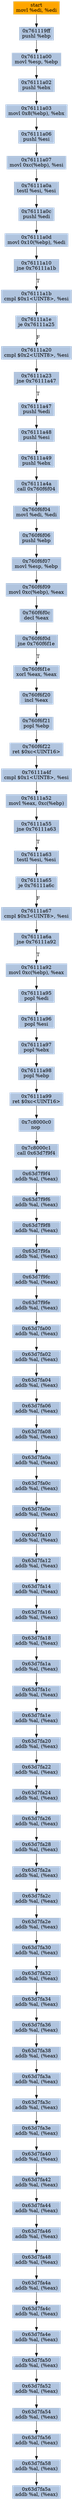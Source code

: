 digraph G {
node[shape=rectangle,style=filled,fillcolor=lightsteelblue,color=lightsteelblue]
bgcolor="transparent"
a0x761119fdmovl_edi_edi[label="start\nmovl %edi, %edi",color="lightgrey",fillcolor="orange"];
a0x761119ffpushl_ebp[label="0x761119ff\npushl %ebp"];
a0x76111a00movl_esp_ebp[label="0x76111a00\nmovl %esp, %ebp"];
a0x76111a02pushl_ebx[label="0x76111a02\npushl %ebx"];
a0x76111a03movl_0x8ebp__ebx[label="0x76111a03\nmovl 0x8(%ebp), %ebx"];
a0x76111a06pushl_esi[label="0x76111a06\npushl %esi"];
a0x76111a07movl_0xcebp__esi[label="0x76111a07\nmovl 0xc(%ebp), %esi"];
a0x76111a0atestl_esi_esi[label="0x76111a0a\ntestl %esi, %esi"];
a0x76111a0cpushl_edi[label="0x76111a0c\npushl %edi"];
a0x76111a0dmovl_0x10ebp__edi[label="0x76111a0d\nmovl 0x10(%ebp), %edi"];
a0x76111a10jne_0x76111a1b[label="0x76111a10\njne 0x76111a1b"];
a0x76111a1bcmpl_0x1UINT8_esi[label="0x76111a1b\ncmpl $0x1<UINT8>, %esi"];
a0x76111a1eje_0x76111a25[label="0x76111a1e\nje 0x76111a25"];
a0x76111a20cmpl_0x2UINT8_esi[label="0x76111a20\ncmpl $0x2<UINT8>, %esi"];
a0x76111a23jne_0x76111a47[label="0x76111a23\njne 0x76111a47"];
a0x76111a47pushl_edi[label="0x76111a47\npushl %edi"];
a0x76111a48pushl_esi[label="0x76111a48\npushl %esi"];
a0x76111a49pushl_ebx[label="0x76111a49\npushl %ebx"];
a0x76111a4acall_0x760f6f04[label="0x76111a4a\ncall 0x760f6f04"];
a0x760f6f04movl_edi_edi[label="0x760f6f04\nmovl %edi, %edi"];
a0x760f6f06pushl_ebp[label="0x760f6f06\npushl %ebp"];
a0x760f6f07movl_esp_ebp[label="0x760f6f07\nmovl %esp, %ebp"];
a0x760f6f09movl_0xcebp__eax[label="0x760f6f09\nmovl 0xc(%ebp), %eax"];
a0x760f6f0cdecl_eax[label="0x760f6f0c\ndecl %eax"];
a0x760f6f0djne_0x760f6f1e[label="0x760f6f0d\njne 0x760f6f1e"];
a0x760f6f1exorl_eax_eax[label="0x760f6f1e\nxorl %eax, %eax"];
a0x760f6f20incl_eax[label="0x760f6f20\nincl %eax"];
a0x760f6f21popl_ebp[label="0x760f6f21\npopl %ebp"];
a0x760f6f22ret_0xcUINT16[label="0x760f6f22\nret $0xc<UINT16>"];
a0x76111a4fcmpl_0x1UINT8_esi[label="0x76111a4f\ncmpl $0x1<UINT8>, %esi"];
a0x76111a52movl_eax_0xcebp_[label="0x76111a52\nmovl %eax, 0xc(%ebp)"];
a0x76111a55jne_0x76111a63[label="0x76111a55\njne 0x76111a63"];
a0x76111a63testl_esi_esi[label="0x76111a63\ntestl %esi, %esi"];
a0x76111a65je_0x76111a6c[label="0x76111a65\nje 0x76111a6c"];
a0x76111a67cmpl_0x3UINT8_esi[label="0x76111a67\ncmpl $0x3<UINT8>, %esi"];
a0x76111a6ajne_0x76111a92[label="0x76111a6a\njne 0x76111a92"];
a0x76111a92movl_0xcebp__eax[label="0x76111a92\nmovl 0xc(%ebp), %eax"];
a0x76111a95popl_edi[label="0x76111a95\npopl %edi"];
a0x76111a96popl_esi[label="0x76111a96\npopl %esi"];
a0x76111a97popl_ebx[label="0x76111a97\npopl %ebx"];
a0x76111a98popl_ebp[label="0x76111a98\npopl %ebp"];
a0x76111a99ret_0xcUINT16[label="0x76111a99\nret $0xc<UINT16>"];
a0x7c8000c0nop_[label="0x7c8000c0\nnop "];
a0x7c8000c1call_0x63d7f9f4[label="0x7c8000c1\ncall 0x63d7f9f4"];
a0x63d7f9f4addb_al_eax_[label="0x63d7f9f4\naddb %al, (%eax)"];
a0x63d7f9f6addb_al_eax_[label="0x63d7f9f6\naddb %al, (%eax)"];
a0x63d7f9f8addb_al_eax_[label="0x63d7f9f8\naddb %al, (%eax)"];
a0x63d7f9faaddb_al_eax_[label="0x63d7f9fa\naddb %al, (%eax)"];
a0x63d7f9fcaddb_al_eax_[label="0x63d7f9fc\naddb %al, (%eax)"];
a0x63d7f9feaddb_al_eax_[label="0x63d7f9fe\naddb %al, (%eax)"];
a0x63d7fa00addb_al_eax_[label="0x63d7fa00\naddb %al, (%eax)"];
a0x63d7fa02addb_al_eax_[label="0x63d7fa02\naddb %al, (%eax)"];
a0x63d7fa04addb_al_eax_[label="0x63d7fa04\naddb %al, (%eax)"];
a0x63d7fa06addb_al_eax_[label="0x63d7fa06\naddb %al, (%eax)"];
a0x63d7fa08addb_al_eax_[label="0x63d7fa08\naddb %al, (%eax)"];
a0x63d7fa0aaddb_al_eax_[label="0x63d7fa0a\naddb %al, (%eax)"];
a0x63d7fa0caddb_al_eax_[label="0x63d7fa0c\naddb %al, (%eax)"];
a0x63d7fa0eaddb_al_eax_[label="0x63d7fa0e\naddb %al, (%eax)"];
a0x63d7fa10addb_al_eax_[label="0x63d7fa10\naddb %al, (%eax)"];
a0x63d7fa12addb_al_eax_[label="0x63d7fa12\naddb %al, (%eax)"];
a0x63d7fa14addb_al_eax_[label="0x63d7fa14\naddb %al, (%eax)"];
a0x63d7fa16addb_al_eax_[label="0x63d7fa16\naddb %al, (%eax)"];
a0x63d7fa18addb_al_eax_[label="0x63d7fa18\naddb %al, (%eax)"];
a0x63d7fa1aaddb_al_eax_[label="0x63d7fa1a\naddb %al, (%eax)"];
a0x63d7fa1caddb_al_eax_[label="0x63d7fa1c\naddb %al, (%eax)"];
a0x63d7fa1eaddb_al_eax_[label="0x63d7fa1e\naddb %al, (%eax)"];
a0x63d7fa20addb_al_eax_[label="0x63d7fa20\naddb %al, (%eax)"];
a0x63d7fa22addb_al_eax_[label="0x63d7fa22\naddb %al, (%eax)"];
a0x63d7fa24addb_al_eax_[label="0x63d7fa24\naddb %al, (%eax)"];
a0x63d7fa26addb_al_eax_[label="0x63d7fa26\naddb %al, (%eax)"];
a0x63d7fa28addb_al_eax_[label="0x63d7fa28\naddb %al, (%eax)"];
a0x63d7fa2aaddb_al_eax_[label="0x63d7fa2a\naddb %al, (%eax)"];
a0x63d7fa2caddb_al_eax_[label="0x63d7fa2c\naddb %al, (%eax)"];
a0x63d7fa2eaddb_al_eax_[label="0x63d7fa2e\naddb %al, (%eax)"];
a0x63d7fa30addb_al_eax_[label="0x63d7fa30\naddb %al, (%eax)"];
a0x63d7fa32addb_al_eax_[label="0x63d7fa32\naddb %al, (%eax)"];
a0x63d7fa34addb_al_eax_[label="0x63d7fa34\naddb %al, (%eax)"];
a0x63d7fa36addb_al_eax_[label="0x63d7fa36\naddb %al, (%eax)"];
a0x63d7fa38addb_al_eax_[label="0x63d7fa38\naddb %al, (%eax)"];
a0x63d7fa3aaddb_al_eax_[label="0x63d7fa3a\naddb %al, (%eax)"];
a0x63d7fa3caddb_al_eax_[label="0x63d7fa3c\naddb %al, (%eax)"];
a0x63d7fa3eaddb_al_eax_[label="0x63d7fa3e\naddb %al, (%eax)"];
a0x63d7fa40addb_al_eax_[label="0x63d7fa40\naddb %al, (%eax)"];
a0x63d7fa42addb_al_eax_[label="0x63d7fa42\naddb %al, (%eax)"];
a0x63d7fa44addb_al_eax_[label="0x63d7fa44\naddb %al, (%eax)"];
a0x63d7fa46addb_al_eax_[label="0x63d7fa46\naddb %al, (%eax)"];
a0x63d7fa48addb_al_eax_[label="0x63d7fa48\naddb %al, (%eax)"];
a0x63d7fa4aaddb_al_eax_[label="0x63d7fa4a\naddb %al, (%eax)"];
a0x63d7fa4caddb_al_eax_[label="0x63d7fa4c\naddb %al, (%eax)"];
a0x63d7fa4eaddb_al_eax_[label="0x63d7fa4e\naddb %al, (%eax)"];
a0x63d7fa50addb_al_eax_[label="0x63d7fa50\naddb %al, (%eax)"];
a0x63d7fa52addb_al_eax_[label="0x63d7fa52\naddb %al, (%eax)"];
a0x63d7fa54addb_al_eax_[label="0x63d7fa54\naddb %al, (%eax)"];
a0x63d7fa56addb_al_eax_[label="0x63d7fa56\naddb %al, (%eax)"];
a0x63d7fa58addb_al_eax_[label="0x63d7fa58\naddb %al, (%eax)"];
a0x63d7fa5aaddb_al_eax_[label="0x63d7fa5a\naddb %al, (%eax)"];
a0x761119fdmovl_edi_edi -> a0x761119ffpushl_ebp [color="#000000"];
a0x761119ffpushl_ebp -> a0x76111a00movl_esp_ebp [color="#000000"];
a0x76111a00movl_esp_ebp -> a0x76111a02pushl_ebx [color="#000000"];
a0x76111a02pushl_ebx -> a0x76111a03movl_0x8ebp__ebx [color="#000000"];
a0x76111a03movl_0x8ebp__ebx -> a0x76111a06pushl_esi [color="#000000"];
a0x76111a06pushl_esi -> a0x76111a07movl_0xcebp__esi [color="#000000"];
a0x76111a07movl_0xcebp__esi -> a0x76111a0atestl_esi_esi [color="#000000"];
a0x76111a0atestl_esi_esi -> a0x76111a0cpushl_edi [color="#000000"];
a0x76111a0cpushl_edi -> a0x76111a0dmovl_0x10ebp__edi [color="#000000"];
a0x76111a0dmovl_0x10ebp__edi -> a0x76111a10jne_0x76111a1b [color="#000000"];
a0x76111a10jne_0x76111a1b -> a0x76111a1bcmpl_0x1UINT8_esi [color="#000000",label="T"];
a0x76111a1bcmpl_0x1UINT8_esi -> a0x76111a1eje_0x76111a25 [color="#000000"];
a0x76111a1eje_0x76111a25 -> a0x76111a20cmpl_0x2UINT8_esi [color="#000000",label="F"];
a0x76111a20cmpl_0x2UINT8_esi -> a0x76111a23jne_0x76111a47 [color="#000000"];
a0x76111a23jne_0x76111a47 -> a0x76111a47pushl_edi [color="#000000",label="T"];
a0x76111a47pushl_edi -> a0x76111a48pushl_esi [color="#000000"];
a0x76111a48pushl_esi -> a0x76111a49pushl_ebx [color="#000000"];
a0x76111a49pushl_ebx -> a0x76111a4acall_0x760f6f04 [color="#000000"];
a0x76111a4acall_0x760f6f04 -> a0x760f6f04movl_edi_edi [color="#000000"];
a0x760f6f04movl_edi_edi -> a0x760f6f06pushl_ebp [color="#000000"];
a0x760f6f06pushl_ebp -> a0x760f6f07movl_esp_ebp [color="#000000"];
a0x760f6f07movl_esp_ebp -> a0x760f6f09movl_0xcebp__eax [color="#000000"];
a0x760f6f09movl_0xcebp__eax -> a0x760f6f0cdecl_eax [color="#000000"];
a0x760f6f0cdecl_eax -> a0x760f6f0djne_0x760f6f1e [color="#000000"];
a0x760f6f0djne_0x760f6f1e -> a0x760f6f1exorl_eax_eax [color="#000000",label="T"];
a0x760f6f1exorl_eax_eax -> a0x760f6f20incl_eax [color="#000000"];
a0x760f6f20incl_eax -> a0x760f6f21popl_ebp [color="#000000"];
a0x760f6f21popl_ebp -> a0x760f6f22ret_0xcUINT16 [color="#000000"];
a0x760f6f22ret_0xcUINT16 -> a0x76111a4fcmpl_0x1UINT8_esi [color="#000000"];
a0x76111a4fcmpl_0x1UINT8_esi -> a0x76111a52movl_eax_0xcebp_ [color="#000000"];
a0x76111a52movl_eax_0xcebp_ -> a0x76111a55jne_0x76111a63 [color="#000000"];
a0x76111a55jne_0x76111a63 -> a0x76111a63testl_esi_esi [color="#000000",label="T"];
a0x76111a63testl_esi_esi -> a0x76111a65je_0x76111a6c [color="#000000"];
a0x76111a65je_0x76111a6c -> a0x76111a67cmpl_0x3UINT8_esi [color="#000000",label="F"];
a0x76111a67cmpl_0x3UINT8_esi -> a0x76111a6ajne_0x76111a92 [color="#000000"];
a0x76111a6ajne_0x76111a92 -> a0x76111a92movl_0xcebp__eax [color="#000000",label="T"];
a0x76111a92movl_0xcebp__eax -> a0x76111a95popl_edi [color="#000000"];
a0x76111a95popl_edi -> a0x76111a96popl_esi [color="#000000"];
a0x76111a96popl_esi -> a0x76111a97popl_ebx [color="#000000"];
a0x76111a97popl_ebx -> a0x76111a98popl_ebp [color="#000000"];
a0x76111a98popl_ebp -> a0x76111a99ret_0xcUINT16 [color="#000000"];
a0x76111a99ret_0xcUINT16 -> a0x7c8000c0nop_ [color="#000000"];
a0x7c8000c0nop_ -> a0x7c8000c1call_0x63d7f9f4 [color="#000000"];
a0x7c8000c1call_0x63d7f9f4 -> a0x63d7f9f4addb_al_eax_ [color="#000000"];
a0x63d7f9f4addb_al_eax_ -> a0x63d7f9f6addb_al_eax_ [color="#000000"];
a0x63d7f9f6addb_al_eax_ -> a0x63d7f9f8addb_al_eax_ [color="#000000"];
a0x63d7f9f8addb_al_eax_ -> a0x63d7f9faaddb_al_eax_ [color="#000000"];
a0x63d7f9faaddb_al_eax_ -> a0x63d7f9fcaddb_al_eax_ [color="#000000"];
a0x63d7f9fcaddb_al_eax_ -> a0x63d7f9feaddb_al_eax_ [color="#000000"];
a0x63d7f9feaddb_al_eax_ -> a0x63d7fa00addb_al_eax_ [color="#000000"];
a0x63d7fa00addb_al_eax_ -> a0x63d7fa02addb_al_eax_ [color="#000000"];
a0x63d7fa02addb_al_eax_ -> a0x63d7fa04addb_al_eax_ [color="#000000"];
a0x63d7fa04addb_al_eax_ -> a0x63d7fa06addb_al_eax_ [color="#000000"];
a0x63d7fa06addb_al_eax_ -> a0x63d7fa08addb_al_eax_ [color="#000000"];
a0x63d7fa08addb_al_eax_ -> a0x63d7fa0aaddb_al_eax_ [color="#000000"];
a0x63d7fa0aaddb_al_eax_ -> a0x63d7fa0caddb_al_eax_ [color="#000000"];
a0x63d7fa0caddb_al_eax_ -> a0x63d7fa0eaddb_al_eax_ [color="#000000"];
a0x63d7fa0eaddb_al_eax_ -> a0x63d7fa10addb_al_eax_ [color="#000000"];
a0x63d7fa10addb_al_eax_ -> a0x63d7fa12addb_al_eax_ [color="#000000"];
a0x63d7fa12addb_al_eax_ -> a0x63d7fa14addb_al_eax_ [color="#000000"];
a0x63d7fa14addb_al_eax_ -> a0x63d7fa16addb_al_eax_ [color="#000000"];
a0x63d7fa16addb_al_eax_ -> a0x63d7fa18addb_al_eax_ [color="#000000"];
a0x63d7fa18addb_al_eax_ -> a0x63d7fa1aaddb_al_eax_ [color="#000000"];
a0x63d7fa1aaddb_al_eax_ -> a0x63d7fa1caddb_al_eax_ [color="#000000"];
a0x63d7fa1caddb_al_eax_ -> a0x63d7fa1eaddb_al_eax_ [color="#000000"];
a0x63d7fa1eaddb_al_eax_ -> a0x63d7fa20addb_al_eax_ [color="#000000"];
a0x63d7fa20addb_al_eax_ -> a0x63d7fa22addb_al_eax_ [color="#000000"];
a0x63d7fa22addb_al_eax_ -> a0x63d7fa24addb_al_eax_ [color="#000000"];
a0x63d7fa24addb_al_eax_ -> a0x63d7fa26addb_al_eax_ [color="#000000"];
a0x63d7fa26addb_al_eax_ -> a0x63d7fa28addb_al_eax_ [color="#000000"];
a0x63d7fa28addb_al_eax_ -> a0x63d7fa2aaddb_al_eax_ [color="#000000"];
a0x63d7fa2aaddb_al_eax_ -> a0x63d7fa2caddb_al_eax_ [color="#000000"];
a0x63d7fa2caddb_al_eax_ -> a0x63d7fa2eaddb_al_eax_ [color="#000000"];
a0x63d7fa2eaddb_al_eax_ -> a0x63d7fa30addb_al_eax_ [color="#000000"];
a0x63d7fa30addb_al_eax_ -> a0x63d7fa32addb_al_eax_ [color="#000000"];
a0x63d7fa32addb_al_eax_ -> a0x63d7fa34addb_al_eax_ [color="#000000"];
a0x63d7fa34addb_al_eax_ -> a0x63d7fa36addb_al_eax_ [color="#000000"];
a0x63d7fa36addb_al_eax_ -> a0x63d7fa38addb_al_eax_ [color="#000000"];
a0x63d7fa38addb_al_eax_ -> a0x63d7fa3aaddb_al_eax_ [color="#000000"];
a0x63d7fa3aaddb_al_eax_ -> a0x63d7fa3caddb_al_eax_ [color="#000000"];
a0x63d7fa3caddb_al_eax_ -> a0x63d7fa3eaddb_al_eax_ [color="#000000"];
a0x63d7fa3eaddb_al_eax_ -> a0x63d7fa40addb_al_eax_ [color="#000000"];
a0x63d7fa40addb_al_eax_ -> a0x63d7fa42addb_al_eax_ [color="#000000"];
a0x63d7fa42addb_al_eax_ -> a0x63d7fa44addb_al_eax_ [color="#000000"];
a0x63d7fa44addb_al_eax_ -> a0x63d7fa46addb_al_eax_ [color="#000000"];
a0x63d7fa46addb_al_eax_ -> a0x63d7fa48addb_al_eax_ [color="#000000"];
a0x63d7fa48addb_al_eax_ -> a0x63d7fa4aaddb_al_eax_ [color="#000000"];
a0x63d7fa4aaddb_al_eax_ -> a0x63d7fa4caddb_al_eax_ [color="#000000"];
a0x63d7fa4caddb_al_eax_ -> a0x63d7fa4eaddb_al_eax_ [color="#000000"];
a0x63d7fa4eaddb_al_eax_ -> a0x63d7fa50addb_al_eax_ [color="#000000"];
a0x63d7fa50addb_al_eax_ -> a0x63d7fa52addb_al_eax_ [color="#000000"];
a0x63d7fa52addb_al_eax_ -> a0x63d7fa54addb_al_eax_ [color="#000000"];
a0x63d7fa54addb_al_eax_ -> a0x63d7fa56addb_al_eax_ [color="#000000"];
a0x63d7fa56addb_al_eax_ -> a0x63d7fa58addb_al_eax_ [color="#000000"];
a0x63d7fa58addb_al_eax_ -> a0x63d7fa5aaddb_al_eax_ [color="#000000"];
}
